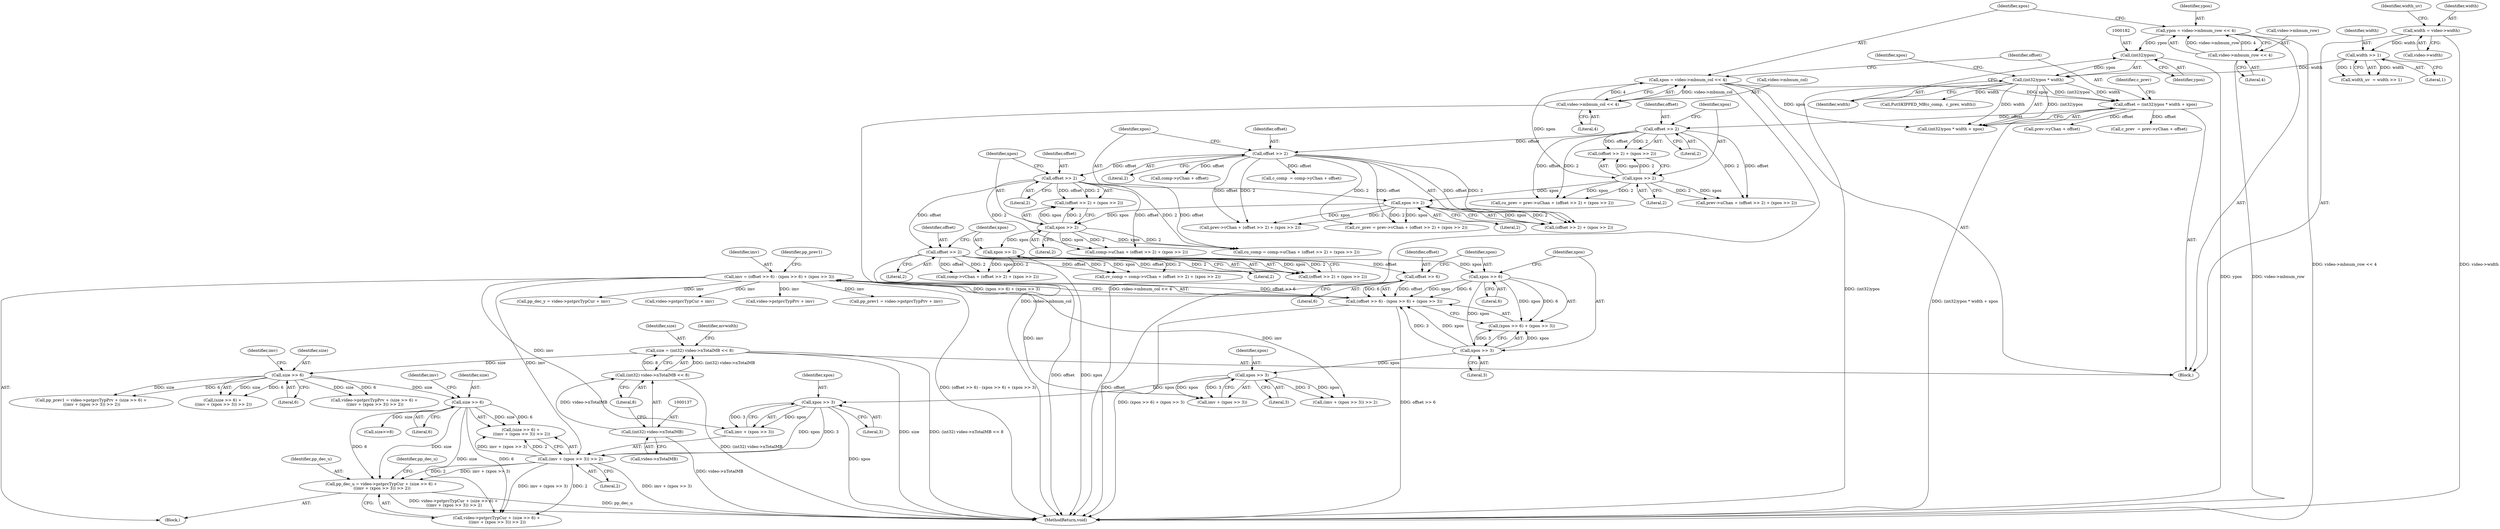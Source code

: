 digraph "0_Android_961e5ac5788b52304e64b9a509781beaf5201fb0_0@pointer" {
"1000356" [label="(Call,pp_dec_u = video->pstprcTypCur + (size >> 6) +\n ((imv + (xpos >> 3)) >> 2))"];
"1000363" [label="(Call,size >> 6)"];
"1000346" [label="(Call,size >> 6)"];
"1000133" [label="(Call,size = (int32) video->nTotalMB << 8)"];
"1000135" [label="(Call,(int32) video->nTotalMB << 8)"];
"1000136" [label="(Call,(int32) video->nTotalMB)"];
"1000366" [label="(Call,(imv + (xpos >> 3)) >> 2)"];
"1000276" [label="(Call,imv = (offset >> 6) - (xpos >> 6) + (xpos >> 3))"];
"1000278" [label="(Call,(offset >> 6) - (xpos >> 6) + (xpos >> 3))"];
"1000279" [label="(Call,offset >> 6)"];
"1000251" [label="(Call,offset >> 2)"];
"1000238" [label="(Call,offset >> 2)"];
"1000213" [label="(Call,offset >> 2)"];
"1000200" [label="(Call,offset >> 2)"];
"1000177" [label="(Call,offset = (int32)ypos * width + xpos)"];
"1000180" [label="(Call,(int32)ypos * width)"];
"1000181" [label="(Call,(int32)ypos)"];
"1000163" [label="(Call,ypos = video->mbnum_row << 4)"];
"1000165" [label="(Call,video->mbnum_row << 4)"];
"1000160" [label="(Call,width >> 1)"];
"1000153" [label="(Call,width = video->width)"];
"1000170" [label="(Call,xpos = video->mbnum_col << 4)"];
"1000172" [label="(Call,video->mbnum_col << 4)"];
"1000283" [label="(Call,xpos >> 6)"];
"1000254" [label="(Call,xpos >> 2)"];
"1000241" [label="(Call,xpos >> 2)"];
"1000216" [label="(Call,xpos >> 2)"];
"1000203" [label="(Call,xpos >> 2)"];
"1000286" [label="(Call,xpos >> 3)"];
"1000369" [label="(Call,xpos >> 3)"];
"1000352" [label="(Call,xpos >> 3)"];
"1000251" [label="(Call,offset >> 2)"];
"1000363" [label="(Call,size >> 6)"];
"1000354" [label="(Literal,3)"];
"1000371" [label="(Literal,3)"];
"1000184" [label="(Identifier,width)"];
"1000171" [label="(Identifier,xpos)"];
"1000370" [label="(Identifier,xpos)"];
"1000256" [label="(Literal,2)"];
"1000141" [label="(Literal,8)"];
"1000206" [label="(Call,cv_prev = prev->vChan + (offset >> 2) + (xpos >> 2))"];
"1000186" [label="(Call,c_prev  = prev->yChan + offset)"];
"1000296" [label="(Call,pp_dec_y = video->pstprcTypCur + imv)"];
"1000375" [label="(Identifier,pp_dec_u)"];
"1000252" [label="(Identifier,offset)"];
"1000199" [label="(Call,(offset >> 2) + (xpos >> 2))"];
"1000202" [label="(Literal,2)"];
"1000346" [label="(Call,size >> 6)"];
"1000214" [label="(Identifier,offset)"];
"1000348" [label="(Literal,6)"];
"1000176" [label="(Literal,4)"];
"1000172" [label="(Call,video->mbnum_col << 4)"];
"1000135" [label="(Call,(int32) video->nTotalMB << 8)"];
"1000357" [label="(Identifier,pp_dec_u)"];
"1000353" [label="(Identifier,xpos)"];
"1000390" [label="(MethodReturn,void)"];
"1000241" [label="(Call,xpos >> 2)"];
"1000215" [label="(Literal,2)"];
"1000349" [label="(Call,(imv + (xpos >> 3)) >> 2)"];
"1000356" [label="(Call,pp_dec_u = video->pstprcTypCur + (size >> 6) +\n ((imv + (xpos >> 3)) >> 2))"];
"1000177" [label="(Call,offset = (int32)ypos * width + xpos)"];
"1000195" [label="(Call,prev->uChan + (offset >> 2) + (xpos >> 2))"];
"1000231" [label="(Call,cu_comp = comp->uChan + (offset >> 2) + (xpos >> 2))"];
"1000239" [label="(Identifier,offset)"];
"1000362" [label="(Call,(size >> 6) +\n ((imv + (xpos >> 3)) >> 2))"];
"1000161" [label="(Identifier,width)"];
"1000282" [label="(Call,(xpos >> 6) + (xpos >> 3))"];
"1000155" [label="(Call,video->width)"];
"1000285" [label="(Literal,6)"];
"1000164" [label="(Identifier,ypos)"];
"1000213" [label="(Call,offset >> 2)"];
"1000159" [label="(Identifier,width_uv)"];
"1000188" [label="(Call,prev->yChan + offset)"];
"1000255" [label="(Identifier,xpos)"];
"1000187" [label="(Identifier,c_prev)"];
"1000204" [label="(Identifier,xpos)"];
"1000372" [label="(Literal,2)"];
"1000275" [label="(Block,)"];
"1000162" [label="(Literal,1)"];
"1000165" [label="(Call,video->mbnum_row << 4)"];
"1000226" [label="(Call,comp->yChan + offset)"];
"1000154" [label="(Identifier,width)"];
"1000278" [label="(Call,(offset >> 6) - (xpos >> 6) + (xpos >> 3))"];
"1000367" [label="(Call,imv + (xpos >> 3))"];
"1000240" [label="(Literal,2)"];
"1000212" [label="(Call,(offset >> 2) + (xpos >> 2))"];
"1000153" [label="(Call,width = video->width)"];
"1000369" [label="(Call,xpos >> 3)"];
"1000368" [label="(Identifier,imv)"];
"1000350" [label="(Call,imv + (xpos >> 3))"];
"1000352" [label="(Call,xpos >> 3)"];
"1000160" [label="(Call,width >> 1)"];
"1000276" [label="(Call,imv = (offset >> 6) - (xpos >> 6) + (xpos >> 3))"];
"1000208" [label="(Call,prev->vChan + (offset >> 2) + (xpos >> 2))"];
"1000224" [label="(Call,c_comp  = comp->yChan + offset)"];
"1000185" [label="(Identifier,xpos)"];
"1000112" [label="(Block,)"];
"1000181" [label="(Call,(int32)ypos)"];
"1000347" [label="(Identifier,size)"];
"1000345" [label="(Call,(size >> 6) +\n ((imv + (xpos >> 3)) >> 2))"];
"1000218" [label="(Literal,2)"];
"1000358" [label="(Call,video->pstprcTypCur + (size >> 6) +\n ((imv + (xpos >> 3)) >> 2))"];
"1000244" [label="(Call,cv_comp = comp->vChan + (offset >> 2) + (xpos >> 2))"];
"1000298" [label="(Call,video->pstprcTypCur + imv)"];
"1000351" [label="(Identifier,imv)"];
"1000233" [label="(Call,comp->uChan + (offset >> 2) + (xpos >> 2))"];
"1000183" [label="(Identifier,ypos)"];
"1000288" [label="(Literal,3)"];
"1000283" [label="(Call,xpos >> 6)"];
"1000169" [label="(Literal,4)"];
"1000134" [label="(Identifier,size)"];
"1000277" [label="(Identifier,imv)"];
"1000158" [label="(Call,width_uv  = width >> 1)"];
"1000166" [label="(Call,video->mbnum_row)"];
"1000147" [label="(Identifier,mvwidth)"];
"1000193" [label="(Call,cu_prev = prev->uChan + (offset >> 2) + (xpos >> 2))"];
"1000238" [label="(Call,offset >> 2)"];
"1000246" [label="(Call,comp->vChan + (offset >> 2) + (xpos >> 2))"];
"1000341" [label="(Call,video->pstprcTypPrv + (size >> 6) +\n ((imv + (xpos >> 3)) >> 2))"];
"1000381" [label="(Call,size>>8)"];
"1000257" [label="(Call,PutSKIPPED_MB(c_comp,  c_prev, width))"];
"1000250" [label="(Call,(offset >> 2) + (xpos >> 2))"];
"1000136" [label="(Call,(int32) video->nTotalMB)"];
"1000242" [label="(Identifier,xpos)"];
"1000284" [label="(Identifier,xpos)"];
"1000200" [label="(Call,offset >> 2)"];
"1000201" [label="(Identifier,offset)"];
"1000179" [label="(Call,(int32)ypos * width + xpos)"];
"1000279" [label="(Call,offset >> 6)"];
"1000178" [label="(Identifier,offset)"];
"1000237" [label="(Call,(offset >> 2) + (xpos >> 2))"];
"1000290" [label="(Identifier,pp_prev1)"];
"1000163" [label="(Call,ypos = video->mbnum_row << 4)"];
"1000281" [label="(Literal,6)"];
"1000138" [label="(Call,video->nTotalMB)"];
"1000180" [label="(Call,(int32)ypos * width)"];
"1000286" [label="(Call,xpos >> 3)"];
"1000216" [label="(Call,xpos >> 2)"];
"1000205" [label="(Literal,2)"];
"1000364" [label="(Identifier,size)"];
"1000291" [label="(Call,video->pstprcTypPrv + imv)"];
"1000287" [label="(Identifier,xpos)"];
"1000280" [label="(Identifier,offset)"];
"1000133" [label="(Call,size = (int32) video->nTotalMB << 8)"];
"1000253" [label="(Literal,2)"];
"1000203" [label="(Call,xpos >> 2)"];
"1000366" [label="(Call,(imv + (xpos >> 3)) >> 2)"];
"1000243" [label="(Literal,2)"];
"1000339" [label="(Call,pp_prev1 = video->pstprcTypPrv + (size >> 6) +\n ((imv + (xpos >> 3)) >> 2))"];
"1000170" [label="(Call,xpos = video->mbnum_col << 4)"];
"1000254" [label="(Call,xpos >> 2)"];
"1000365" [label="(Literal,6)"];
"1000173" [label="(Call,video->mbnum_col)"];
"1000289" [label="(Call,pp_prev1 = video->pstprcTypPrv + imv)"];
"1000217" [label="(Identifier,xpos)"];
"1000356" -> "1000275"  [label="AST: "];
"1000356" -> "1000358"  [label="CFG: "];
"1000357" -> "1000356"  [label="AST: "];
"1000358" -> "1000356"  [label="AST: "];
"1000375" -> "1000356"  [label="CFG: "];
"1000356" -> "1000390"  [label="DDG: pp_dec_u"];
"1000356" -> "1000390"  [label="DDG: video->pstprcTypCur + (size >> 6) +\n ((imv + (xpos >> 3)) >> 2)"];
"1000363" -> "1000356"  [label="DDG: size"];
"1000363" -> "1000356"  [label="DDG: 6"];
"1000366" -> "1000356"  [label="DDG: imv + (xpos >> 3)"];
"1000366" -> "1000356"  [label="DDG: 2"];
"1000363" -> "1000362"  [label="AST: "];
"1000363" -> "1000365"  [label="CFG: "];
"1000364" -> "1000363"  [label="AST: "];
"1000365" -> "1000363"  [label="AST: "];
"1000368" -> "1000363"  [label="CFG: "];
"1000363" -> "1000358"  [label="DDG: size"];
"1000363" -> "1000358"  [label="DDG: 6"];
"1000363" -> "1000362"  [label="DDG: size"];
"1000363" -> "1000362"  [label="DDG: 6"];
"1000346" -> "1000363"  [label="DDG: size"];
"1000363" -> "1000381"  [label="DDG: size"];
"1000346" -> "1000345"  [label="AST: "];
"1000346" -> "1000348"  [label="CFG: "];
"1000347" -> "1000346"  [label="AST: "];
"1000348" -> "1000346"  [label="AST: "];
"1000351" -> "1000346"  [label="CFG: "];
"1000346" -> "1000339"  [label="DDG: size"];
"1000346" -> "1000339"  [label="DDG: 6"];
"1000346" -> "1000341"  [label="DDG: size"];
"1000346" -> "1000341"  [label="DDG: 6"];
"1000346" -> "1000345"  [label="DDG: size"];
"1000346" -> "1000345"  [label="DDG: 6"];
"1000133" -> "1000346"  [label="DDG: size"];
"1000133" -> "1000112"  [label="AST: "];
"1000133" -> "1000135"  [label="CFG: "];
"1000134" -> "1000133"  [label="AST: "];
"1000135" -> "1000133"  [label="AST: "];
"1000147" -> "1000133"  [label="CFG: "];
"1000133" -> "1000390"  [label="DDG: size"];
"1000133" -> "1000390"  [label="DDG: (int32) video->nTotalMB << 8"];
"1000135" -> "1000133"  [label="DDG: (int32) video->nTotalMB"];
"1000135" -> "1000133"  [label="DDG: 8"];
"1000135" -> "1000141"  [label="CFG: "];
"1000136" -> "1000135"  [label="AST: "];
"1000141" -> "1000135"  [label="AST: "];
"1000135" -> "1000390"  [label="DDG: (int32) video->nTotalMB"];
"1000136" -> "1000135"  [label="DDG: video->nTotalMB"];
"1000136" -> "1000138"  [label="CFG: "];
"1000137" -> "1000136"  [label="AST: "];
"1000138" -> "1000136"  [label="AST: "];
"1000141" -> "1000136"  [label="CFG: "];
"1000136" -> "1000390"  [label="DDG: video->nTotalMB"];
"1000366" -> "1000362"  [label="AST: "];
"1000366" -> "1000372"  [label="CFG: "];
"1000367" -> "1000366"  [label="AST: "];
"1000372" -> "1000366"  [label="AST: "];
"1000362" -> "1000366"  [label="CFG: "];
"1000366" -> "1000390"  [label="DDG: imv + (xpos >> 3)"];
"1000366" -> "1000358"  [label="DDG: imv + (xpos >> 3)"];
"1000366" -> "1000358"  [label="DDG: 2"];
"1000366" -> "1000362"  [label="DDG: imv + (xpos >> 3)"];
"1000366" -> "1000362"  [label="DDG: 2"];
"1000276" -> "1000366"  [label="DDG: imv"];
"1000369" -> "1000366"  [label="DDG: xpos"];
"1000369" -> "1000366"  [label="DDG: 3"];
"1000276" -> "1000275"  [label="AST: "];
"1000276" -> "1000278"  [label="CFG: "];
"1000277" -> "1000276"  [label="AST: "];
"1000278" -> "1000276"  [label="AST: "];
"1000290" -> "1000276"  [label="CFG: "];
"1000276" -> "1000390"  [label="DDG: (offset >> 6) - (xpos >> 6) + (xpos >> 3)"];
"1000278" -> "1000276"  [label="DDG: offset >> 6"];
"1000278" -> "1000276"  [label="DDG: (xpos >> 6) + (xpos >> 3)"];
"1000276" -> "1000289"  [label="DDG: imv"];
"1000276" -> "1000291"  [label="DDG: imv"];
"1000276" -> "1000296"  [label="DDG: imv"];
"1000276" -> "1000298"  [label="DDG: imv"];
"1000276" -> "1000349"  [label="DDG: imv"];
"1000276" -> "1000350"  [label="DDG: imv"];
"1000276" -> "1000367"  [label="DDG: imv"];
"1000278" -> "1000282"  [label="CFG: "];
"1000279" -> "1000278"  [label="AST: "];
"1000282" -> "1000278"  [label="AST: "];
"1000278" -> "1000390"  [label="DDG: (xpos >> 6) + (xpos >> 3)"];
"1000278" -> "1000390"  [label="DDG: offset >> 6"];
"1000279" -> "1000278"  [label="DDG: offset"];
"1000279" -> "1000278"  [label="DDG: 6"];
"1000283" -> "1000278"  [label="DDG: xpos"];
"1000283" -> "1000278"  [label="DDG: 6"];
"1000286" -> "1000278"  [label="DDG: xpos"];
"1000286" -> "1000278"  [label="DDG: 3"];
"1000279" -> "1000281"  [label="CFG: "];
"1000280" -> "1000279"  [label="AST: "];
"1000281" -> "1000279"  [label="AST: "];
"1000284" -> "1000279"  [label="CFG: "];
"1000279" -> "1000390"  [label="DDG: offset"];
"1000251" -> "1000279"  [label="DDG: offset"];
"1000251" -> "1000250"  [label="AST: "];
"1000251" -> "1000253"  [label="CFG: "];
"1000252" -> "1000251"  [label="AST: "];
"1000253" -> "1000251"  [label="AST: "];
"1000255" -> "1000251"  [label="CFG: "];
"1000251" -> "1000390"  [label="DDG: offset"];
"1000251" -> "1000244"  [label="DDG: offset"];
"1000251" -> "1000244"  [label="DDG: 2"];
"1000251" -> "1000246"  [label="DDG: offset"];
"1000251" -> "1000246"  [label="DDG: 2"];
"1000251" -> "1000250"  [label="DDG: offset"];
"1000251" -> "1000250"  [label="DDG: 2"];
"1000238" -> "1000251"  [label="DDG: offset"];
"1000238" -> "1000237"  [label="AST: "];
"1000238" -> "1000240"  [label="CFG: "];
"1000239" -> "1000238"  [label="AST: "];
"1000240" -> "1000238"  [label="AST: "];
"1000242" -> "1000238"  [label="CFG: "];
"1000238" -> "1000231"  [label="DDG: offset"];
"1000238" -> "1000231"  [label="DDG: 2"];
"1000238" -> "1000233"  [label="DDG: offset"];
"1000238" -> "1000233"  [label="DDG: 2"];
"1000238" -> "1000237"  [label="DDG: offset"];
"1000238" -> "1000237"  [label="DDG: 2"];
"1000213" -> "1000238"  [label="DDG: offset"];
"1000213" -> "1000212"  [label="AST: "];
"1000213" -> "1000215"  [label="CFG: "];
"1000214" -> "1000213"  [label="AST: "];
"1000215" -> "1000213"  [label="AST: "];
"1000217" -> "1000213"  [label="CFG: "];
"1000213" -> "1000206"  [label="DDG: offset"];
"1000213" -> "1000206"  [label="DDG: 2"];
"1000213" -> "1000208"  [label="DDG: offset"];
"1000213" -> "1000208"  [label="DDG: 2"];
"1000213" -> "1000212"  [label="DDG: offset"];
"1000213" -> "1000212"  [label="DDG: 2"];
"1000200" -> "1000213"  [label="DDG: offset"];
"1000213" -> "1000224"  [label="DDG: offset"];
"1000213" -> "1000226"  [label="DDG: offset"];
"1000200" -> "1000199"  [label="AST: "];
"1000200" -> "1000202"  [label="CFG: "];
"1000201" -> "1000200"  [label="AST: "];
"1000202" -> "1000200"  [label="AST: "];
"1000204" -> "1000200"  [label="CFG: "];
"1000200" -> "1000193"  [label="DDG: offset"];
"1000200" -> "1000193"  [label="DDG: 2"];
"1000200" -> "1000195"  [label="DDG: offset"];
"1000200" -> "1000195"  [label="DDG: 2"];
"1000200" -> "1000199"  [label="DDG: offset"];
"1000200" -> "1000199"  [label="DDG: 2"];
"1000177" -> "1000200"  [label="DDG: offset"];
"1000177" -> "1000112"  [label="AST: "];
"1000177" -> "1000179"  [label="CFG: "];
"1000178" -> "1000177"  [label="AST: "];
"1000179" -> "1000177"  [label="AST: "];
"1000187" -> "1000177"  [label="CFG: "];
"1000177" -> "1000390"  [label="DDG: (int32)ypos * width + xpos"];
"1000180" -> "1000177"  [label="DDG: (int32)ypos"];
"1000180" -> "1000177"  [label="DDG: width"];
"1000170" -> "1000177"  [label="DDG: xpos"];
"1000177" -> "1000186"  [label="DDG: offset"];
"1000177" -> "1000188"  [label="DDG: offset"];
"1000180" -> "1000179"  [label="AST: "];
"1000180" -> "1000184"  [label="CFG: "];
"1000181" -> "1000180"  [label="AST: "];
"1000184" -> "1000180"  [label="AST: "];
"1000185" -> "1000180"  [label="CFG: "];
"1000180" -> "1000390"  [label="DDG: (int32)ypos"];
"1000180" -> "1000179"  [label="DDG: (int32)ypos"];
"1000180" -> "1000179"  [label="DDG: width"];
"1000181" -> "1000180"  [label="DDG: ypos"];
"1000160" -> "1000180"  [label="DDG: width"];
"1000180" -> "1000257"  [label="DDG: width"];
"1000181" -> "1000183"  [label="CFG: "];
"1000182" -> "1000181"  [label="AST: "];
"1000183" -> "1000181"  [label="AST: "];
"1000184" -> "1000181"  [label="CFG: "];
"1000181" -> "1000390"  [label="DDG: ypos"];
"1000163" -> "1000181"  [label="DDG: ypos"];
"1000163" -> "1000112"  [label="AST: "];
"1000163" -> "1000165"  [label="CFG: "];
"1000164" -> "1000163"  [label="AST: "];
"1000165" -> "1000163"  [label="AST: "];
"1000171" -> "1000163"  [label="CFG: "];
"1000163" -> "1000390"  [label="DDG: video->mbnum_row << 4"];
"1000165" -> "1000163"  [label="DDG: video->mbnum_row"];
"1000165" -> "1000163"  [label="DDG: 4"];
"1000165" -> "1000169"  [label="CFG: "];
"1000166" -> "1000165"  [label="AST: "];
"1000169" -> "1000165"  [label="AST: "];
"1000165" -> "1000390"  [label="DDG: video->mbnum_row"];
"1000160" -> "1000158"  [label="AST: "];
"1000160" -> "1000162"  [label="CFG: "];
"1000161" -> "1000160"  [label="AST: "];
"1000162" -> "1000160"  [label="AST: "];
"1000158" -> "1000160"  [label="CFG: "];
"1000160" -> "1000158"  [label="DDG: width"];
"1000160" -> "1000158"  [label="DDG: 1"];
"1000153" -> "1000160"  [label="DDG: width"];
"1000153" -> "1000112"  [label="AST: "];
"1000153" -> "1000155"  [label="CFG: "];
"1000154" -> "1000153"  [label="AST: "];
"1000155" -> "1000153"  [label="AST: "];
"1000159" -> "1000153"  [label="CFG: "];
"1000153" -> "1000390"  [label="DDG: video->width"];
"1000170" -> "1000112"  [label="AST: "];
"1000170" -> "1000172"  [label="CFG: "];
"1000171" -> "1000170"  [label="AST: "];
"1000172" -> "1000170"  [label="AST: "];
"1000178" -> "1000170"  [label="CFG: "];
"1000170" -> "1000390"  [label="DDG: video->mbnum_col << 4"];
"1000172" -> "1000170"  [label="DDG: video->mbnum_col"];
"1000172" -> "1000170"  [label="DDG: 4"];
"1000170" -> "1000179"  [label="DDG: xpos"];
"1000170" -> "1000203"  [label="DDG: xpos"];
"1000172" -> "1000176"  [label="CFG: "];
"1000173" -> "1000172"  [label="AST: "];
"1000176" -> "1000172"  [label="AST: "];
"1000172" -> "1000390"  [label="DDG: video->mbnum_col"];
"1000283" -> "1000282"  [label="AST: "];
"1000283" -> "1000285"  [label="CFG: "];
"1000284" -> "1000283"  [label="AST: "];
"1000285" -> "1000283"  [label="AST: "];
"1000287" -> "1000283"  [label="CFG: "];
"1000283" -> "1000282"  [label="DDG: xpos"];
"1000283" -> "1000282"  [label="DDG: 6"];
"1000254" -> "1000283"  [label="DDG: xpos"];
"1000283" -> "1000286"  [label="DDG: xpos"];
"1000254" -> "1000250"  [label="AST: "];
"1000254" -> "1000256"  [label="CFG: "];
"1000255" -> "1000254"  [label="AST: "];
"1000256" -> "1000254"  [label="AST: "];
"1000250" -> "1000254"  [label="CFG: "];
"1000254" -> "1000390"  [label="DDG: xpos"];
"1000254" -> "1000244"  [label="DDG: xpos"];
"1000254" -> "1000244"  [label="DDG: 2"];
"1000254" -> "1000246"  [label="DDG: xpos"];
"1000254" -> "1000246"  [label="DDG: 2"];
"1000254" -> "1000250"  [label="DDG: xpos"];
"1000254" -> "1000250"  [label="DDG: 2"];
"1000241" -> "1000254"  [label="DDG: xpos"];
"1000241" -> "1000237"  [label="AST: "];
"1000241" -> "1000243"  [label="CFG: "];
"1000242" -> "1000241"  [label="AST: "];
"1000243" -> "1000241"  [label="AST: "];
"1000237" -> "1000241"  [label="CFG: "];
"1000241" -> "1000231"  [label="DDG: xpos"];
"1000241" -> "1000231"  [label="DDG: 2"];
"1000241" -> "1000233"  [label="DDG: xpos"];
"1000241" -> "1000233"  [label="DDG: 2"];
"1000241" -> "1000237"  [label="DDG: xpos"];
"1000241" -> "1000237"  [label="DDG: 2"];
"1000216" -> "1000241"  [label="DDG: xpos"];
"1000216" -> "1000212"  [label="AST: "];
"1000216" -> "1000218"  [label="CFG: "];
"1000217" -> "1000216"  [label="AST: "];
"1000218" -> "1000216"  [label="AST: "];
"1000212" -> "1000216"  [label="CFG: "];
"1000216" -> "1000206"  [label="DDG: xpos"];
"1000216" -> "1000206"  [label="DDG: 2"];
"1000216" -> "1000208"  [label="DDG: xpos"];
"1000216" -> "1000208"  [label="DDG: 2"];
"1000216" -> "1000212"  [label="DDG: xpos"];
"1000216" -> "1000212"  [label="DDG: 2"];
"1000203" -> "1000216"  [label="DDG: xpos"];
"1000203" -> "1000199"  [label="AST: "];
"1000203" -> "1000205"  [label="CFG: "];
"1000204" -> "1000203"  [label="AST: "];
"1000205" -> "1000203"  [label="AST: "];
"1000199" -> "1000203"  [label="CFG: "];
"1000203" -> "1000193"  [label="DDG: xpos"];
"1000203" -> "1000193"  [label="DDG: 2"];
"1000203" -> "1000195"  [label="DDG: xpos"];
"1000203" -> "1000195"  [label="DDG: 2"];
"1000203" -> "1000199"  [label="DDG: xpos"];
"1000203" -> "1000199"  [label="DDG: 2"];
"1000286" -> "1000282"  [label="AST: "];
"1000286" -> "1000288"  [label="CFG: "];
"1000287" -> "1000286"  [label="AST: "];
"1000288" -> "1000286"  [label="AST: "];
"1000282" -> "1000286"  [label="CFG: "];
"1000286" -> "1000282"  [label="DDG: xpos"];
"1000286" -> "1000282"  [label="DDG: 3"];
"1000286" -> "1000352"  [label="DDG: xpos"];
"1000369" -> "1000367"  [label="AST: "];
"1000369" -> "1000371"  [label="CFG: "];
"1000370" -> "1000369"  [label="AST: "];
"1000371" -> "1000369"  [label="AST: "];
"1000367" -> "1000369"  [label="CFG: "];
"1000369" -> "1000390"  [label="DDG: xpos"];
"1000369" -> "1000367"  [label="DDG: xpos"];
"1000369" -> "1000367"  [label="DDG: 3"];
"1000352" -> "1000369"  [label="DDG: xpos"];
"1000352" -> "1000350"  [label="AST: "];
"1000352" -> "1000354"  [label="CFG: "];
"1000353" -> "1000352"  [label="AST: "];
"1000354" -> "1000352"  [label="AST: "];
"1000350" -> "1000352"  [label="CFG: "];
"1000352" -> "1000349"  [label="DDG: xpos"];
"1000352" -> "1000349"  [label="DDG: 3"];
"1000352" -> "1000350"  [label="DDG: xpos"];
"1000352" -> "1000350"  [label="DDG: 3"];
}

